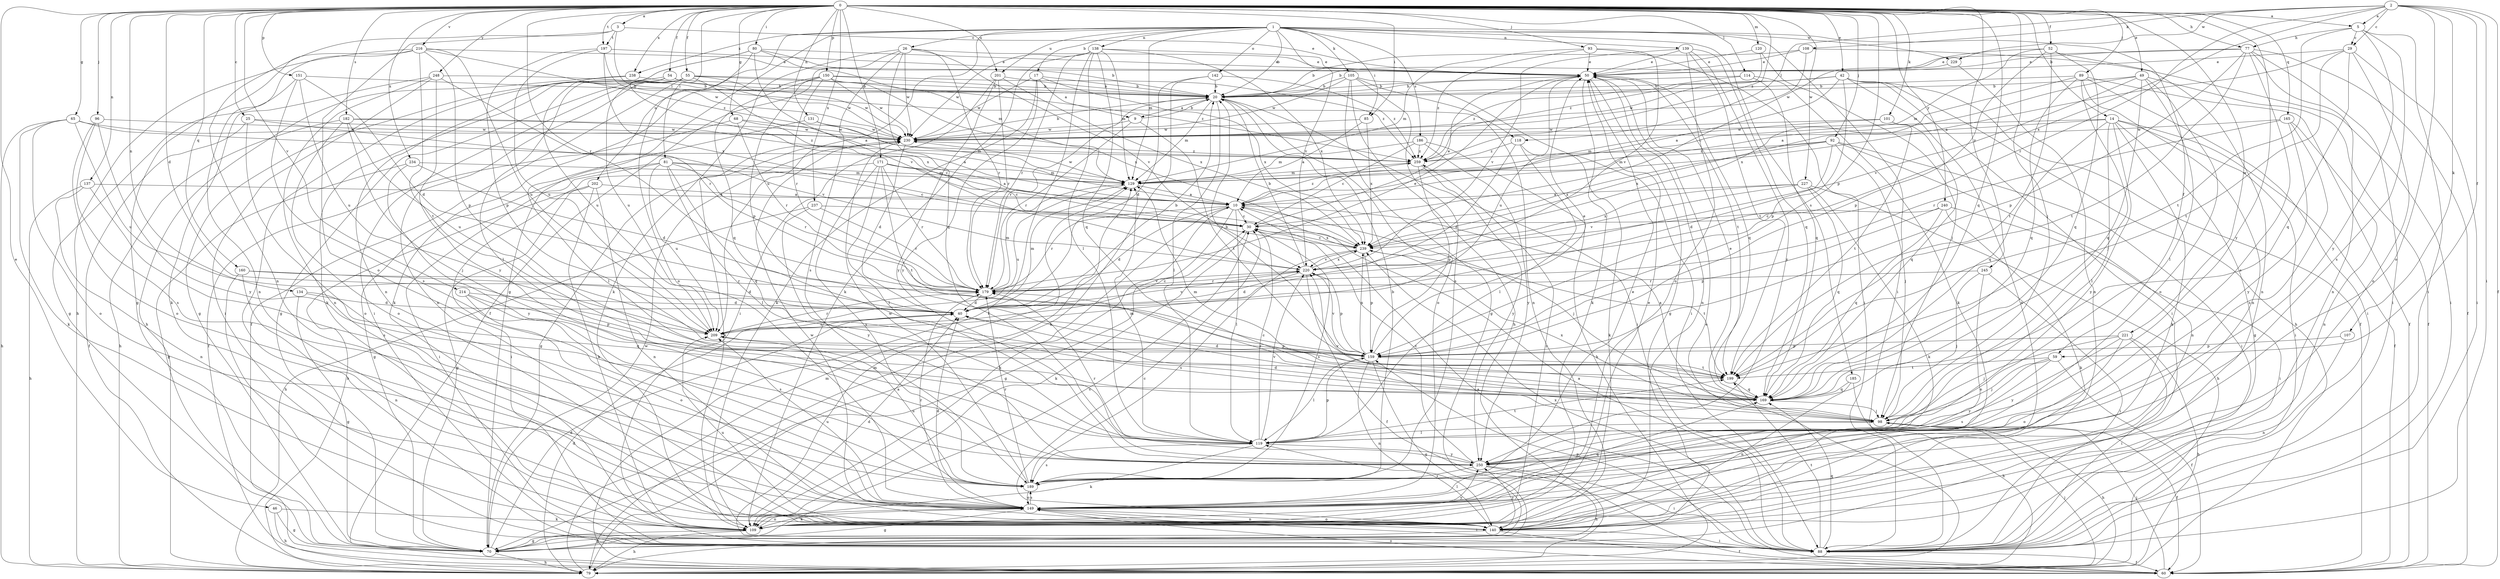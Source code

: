 strict digraph  {
0;
1;
2;
3;
5;
9;
10;
14;
17;
20;
25;
26;
29;
30;
40;
42;
46;
49;
50;
52;
54;
55;
59;
60;
65;
68;
70;
77;
79;
80;
81;
85;
88;
89;
92;
93;
96;
98;
101;
105;
107;
108;
109;
114;
118;
119;
120;
129;
131;
134;
137;
138;
139;
140;
142;
149;
150;
151;
159;
160;
165;
169;
171;
179;
182;
185;
186;
189;
197;
199;
201;
202;
209;
214;
216;
220;
221;
227;
229;
230;
234;
237;
238;
239;
240;
245;
248;
250;
259;
0 -> 3  [label=a];
0 -> 5  [label=a];
0 -> 14  [label=b];
0 -> 25  [label=c];
0 -> 40  [label=d];
0 -> 42  [label=e];
0 -> 46  [label=e];
0 -> 49  [label=e];
0 -> 52  [label=f];
0 -> 54  [label=f];
0 -> 55  [label=f];
0 -> 65  [label=g];
0 -> 68  [label=g];
0 -> 77  [label=h];
0 -> 80  [label=i];
0 -> 81  [label=i];
0 -> 85  [label=i];
0 -> 89  [label=j];
0 -> 92  [label=j];
0 -> 93  [label=j];
0 -> 96  [label=j];
0 -> 98  [label=j];
0 -> 101  [label=k];
0 -> 114  [label=l];
0 -> 120  [label=m];
0 -> 131  [label=n];
0 -> 134  [label=n];
0 -> 137  [label=n];
0 -> 150  [label=p];
0 -> 151  [label=p];
0 -> 159  [label=p];
0 -> 160  [label=q];
0 -> 165  [label=q];
0 -> 169  [label=q];
0 -> 171  [label=r];
0 -> 179  [label=r];
0 -> 182  [label=s];
0 -> 197  [label=t];
0 -> 201  [label=u];
0 -> 214  [label=v];
0 -> 216  [label=v];
0 -> 221  [label=w];
0 -> 227  [label=w];
0 -> 234  [label=x];
0 -> 237  [label=x];
0 -> 238  [label=x];
0 -> 240  [label=y];
0 -> 245  [label=y];
0 -> 248  [label=y];
0 -> 250  [label=y];
0 -> 259  [label=z];
1 -> 17  [label=b];
1 -> 20  [label=b];
1 -> 26  [label=c];
1 -> 59  [label=f];
1 -> 70  [label=g];
1 -> 85  [label=i];
1 -> 88  [label=i];
1 -> 105  [label=k];
1 -> 129  [label=m];
1 -> 138  [label=n];
1 -> 139  [label=n];
1 -> 142  [label=o];
1 -> 185  [label=s];
1 -> 186  [label=s];
1 -> 201  [label=u];
1 -> 202  [label=u];
1 -> 209  [label=u];
1 -> 220  [label=v];
1 -> 229  [label=w];
1 -> 238  [label=x];
2 -> 5  [label=a];
2 -> 29  [label=c];
2 -> 59  [label=f];
2 -> 60  [label=f];
2 -> 88  [label=i];
2 -> 107  [label=k];
2 -> 108  [label=k];
2 -> 118  [label=l];
2 -> 149  [label=o];
2 -> 179  [label=r];
2 -> 229  [label=w];
2 -> 239  [label=x];
3 -> 50  [label=e];
3 -> 118  [label=l];
3 -> 140  [label=n];
3 -> 149  [label=o];
3 -> 197  [label=t];
5 -> 29  [label=c];
5 -> 77  [label=h];
5 -> 88  [label=i];
5 -> 189  [label=s];
5 -> 199  [label=t];
5 -> 250  [label=y];
9 -> 20  [label=b];
9 -> 179  [label=r];
9 -> 199  [label=t];
9 -> 230  [label=w];
10 -> 30  [label=c];
10 -> 40  [label=d];
10 -> 70  [label=g];
10 -> 98  [label=j];
10 -> 109  [label=k];
10 -> 119  [label=l];
10 -> 179  [label=r];
10 -> 259  [label=z];
14 -> 60  [label=f];
14 -> 70  [label=g];
14 -> 88  [label=i];
14 -> 109  [label=k];
14 -> 119  [label=l];
14 -> 169  [label=q];
14 -> 230  [label=w];
14 -> 239  [label=x];
14 -> 250  [label=y];
17 -> 9  [label=a];
17 -> 20  [label=b];
17 -> 109  [label=k];
17 -> 230  [label=w];
17 -> 239  [label=x];
17 -> 250  [label=y];
20 -> 9  [label=a];
20 -> 88  [label=i];
20 -> 119  [label=l];
20 -> 129  [label=m];
20 -> 149  [label=o];
20 -> 179  [label=r];
25 -> 60  [label=f];
25 -> 149  [label=o];
25 -> 220  [label=v];
25 -> 230  [label=w];
26 -> 50  [label=e];
26 -> 60  [label=f];
26 -> 109  [label=k];
26 -> 169  [label=q];
26 -> 179  [label=r];
26 -> 189  [label=s];
26 -> 220  [label=v];
26 -> 230  [label=w];
29 -> 10  [label=a];
29 -> 50  [label=e];
29 -> 88  [label=i];
29 -> 149  [label=o];
29 -> 169  [label=q];
29 -> 199  [label=t];
30 -> 50  [label=e];
30 -> 109  [label=k];
30 -> 189  [label=s];
30 -> 239  [label=x];
40 -> 20  [label=b];
40 -> 129  [label=m];
40 -> 209  [label=u];
40 -> 220  [label=v];
42 -> 10  [label=a];
42 -> 20  [label=b];
42 -> 60  [label=f];
42 -> 79  [label=h];
42 -> 88  [label=i];
42 -> 140  [label=n];
42 -> 159  [label=p];
42 -> 230  [label=w];
46 -> 70  [label=g];
46 -> 79  [label=h];
46 -> 109  [label=k];
49 -> 10  [label=a];
49 -> 20  [label=b];
49 -> 60  [label=f];
49 -> 119  [label=l];
49 -> 149  [label=o];
49 -> 169  [label=q];
49 -> 220  [label=v];
50 -> 20  [label=b];
50 -> 70  [label=g];
50 -> 109  [label=k];
50 -> 140  [label=n];
50 -> 169  [label=q];
50 -> 199  [label=t];
50 -> 209  [label=u];
52 -> 50  [label=e];
52 -> 129  [label=m];
52 -> 140  [label=n];
52 -> 159  [label=p];
52 -> 169  [label=q];
52 -> 199  [label=t];
54 -> 20  [label=b];
54 -> 70  [label=g];
54 -> 119  [label=l];
54 -> 209  [label=u];
54 -> 230  [label=w];
54 -> 239  [label=x];
55 -> 10  [label=a];
55 -> 20  [label=b];
55 -> 60  [label=f];
55 -> 70  [label=g];
55 -> 88  [label=i];
55 -> 109  [label=k];
55 -> 140  [label=n];
55 -> 230  [label=w];
55 -> 259  [label=z];
59 -> 60  [label=f];
59 -> 98  [label=j];
59 -> 189  [label=s];
59 -> 199  [label=t];
59 -> 250  [label=y];
60 -> 10  [label=a];
60 -> 98  [label=j];
60 -> 149  [label=o];
65 -> 30  [label=c];
65 -> 79  [label=h];
65 -> 109  [label=k];
65 -> 149  [label=o];
65 -> 209  [label=u];
65 -> 230  [label=w];
68 -> 10  [label=a];
68 -> 60  [label=f];
68 -> 179  [label=r];
68 -> 230  [label=w];
70 -> 30  [label=c];
70 -> 40  [label=d];
70 -> 79  [label=h];
70 -> 230  [label=w];
77 -> 20  [label=b];
77 -> 50  [label=e];
77 -> 60  [label=f];
77 -> 88  [label=i];
77 -> 140  [label=n];
77 -> 159  [label=p];
77 -> 189  [label=s];
77 -> 199  [label=t];
79 -> 10  [label=a];
79 -> 40  [label=d];
79 -> 50  [label=e];
79 -> 98  [label=j];
79 -> 129  [label=m];
80 -> 20  [label=b];
80 -> 50  [label=e];
80 -> 88  [label=i];
80 -> 129  [label=m];
80 -> 140  [label=n];
80 -> 149  [label=o];
80 -> 220  [label=v];
81 -> 30  [label=c];
81 -> 70  [label=g];
81 -> 88  [label=i];
81 -> 119  [label=l];
81 -> 129  [label=m];
81 -> 169  [label=q];
81 -> 179  [label=r];
81 -> 209  [label=u];
85 -> 10  [label=a];
85 -> 230  [label=w];
85 -> 239  [label=x];
88 -> 10  [label=a];
88 -> 60  [label=f];
88 -> 129  [label=m];
88 -> 159  [label=p];
88 -> 169  [label=q];
88 -> 199  [label=t];
88 -> 239  [label=x];
89 -> 20  [label=b];
89 -> 60  [label=f];
89 -> 88  [label=i];
89 -> 98  [label=j];
89 -> 140  [label=n];
89 -> 169  [label=q];
89 -> 239  [label=x];
92 -> 40  [label=d];
92 -> 88  [label=i];
92 -> 98  [label=j];
92 -> 129  [label=m];
92 -> 140  [label=n];
92 -> 239  [label=x];
92 -> 259  [label=z];
93 -> 50  [label=e];
93 -> 88  [label=i];
93 -> 129  [label=m];
93 -> 220  [label=v];
93 -> 259  [label=z];
96 -> 149  [label=o];
96 -> 189  [label=s];
96 -> 230  [label=w];
96 -> 250  [label=y];
98 -> 40  [label=d];
98 -> 50  [label=e];
98 -> 60  [label=f];
98 -> 79  [label=h];
98 -> 119  [label=l];
98 -> 220  [label=v];
98 -> 239  [label=x];
101 -> 129  [label=m];
101 -> 169  [label=q];
101 -> 199  [label=t];
101 -> 230  [label=w];
105 -> 20  [label=b];
105 -> 70  [label=g];
105 -> 79  [label=h];
105 -> 88  [label=i];
105 -> 140  [label=n];
105 -> 189  [label=s];
105 -> 230  [label=w];
107 -> 140  [label=n];
107 -> 159  [label=p];
108 -> 20  [label=b];
108 -> 50  [label=e];
108 -> 88  [label=i];
108 -> 230  [label=w];
109 -> 40  [label=d];
109 -> 50  [label=e];
109 -> 70  [label=g];
109 -> 79  [label=h];
109 -> 149  [label=o];
109 -> 250  [label=y];
109 -> 259  [label=z];
114 -> 20  [label=b];
114 -> 109  [label=k];
114 -> 169  [label=q];
114 -> 259  [label=z];
118 -> 40  [label=d];
118 -> 109  [label=k];
118 -> 119  [label=l];
118 -> 259  [label=z];
119 -> 30  [label=c];
119 -> 109  [label=k];
119 -> 129  [label=m];
119 -> 159  [label=p];
119 -> 189  [label=s];
119 -> 199  [label=t];
119 -> 220  [label=v];
119 -> 250  [label=y];
120 -> 50  [label=e];
120 -> 98  [label=j];
120 -> 259  [label=z];
129 -> 10  [label=a];
129 -> 209  [label=u];
129 -> 230  [label=w];
131 -> 119  [label=l];
131 -> 129  [label=m];
131 -> 230  [label=w];
134 -> 40  [label=d];
134 -> 70  [label=g];
134 -> 169  [label=q];
137 -> 10  [label=a];
137 -> 79  [label=h];
137 -> 140  [label=n];
137 -> 189  [label=s];
138 -> 50  [label=e];
138 -> 60  [label=f];
138 -> 109  [label=k];
138 -> 119  [label=l];
138 -> 129  [label=m];
138 -> 169  [label=q];
138 -> 179  [label=r];
138 -> 230  [label=w];
138 -> 239  [label=x];
139 -> 50  [label=e];
139 -> 149  [label=o];
139 -> 169  [label=q];
139 -> 199  [label=t];
139 -> 220  [label=v];
139 -> 250  [label=y];
140 -> 30  [label=c];
140 -> 60  [label=f];
140 -> 70  [label=g];
140 -> 88  [label=i];
140 -> 119  [label=l];
140 -> 149  [label=o];
140 -> 209  [label=u];
140 -> 230  [label=w];
140 -> 250  [label=y];
142 -> 20  [label=b];
142 -> 40  [label=d];
142 -> 79  [label=h];
142 -> 259  [label=z];
149 -> 40  [label=d];
149 -> 50  [label=e];
149 -> 70  [label=g];
149 -> 88  [label=i];
149 -> 109  [label=k];
149 -> 140  [label=n];
149 -> 169  [label=q];
149 -> 179  [label=r];
149 -> 189  [label=s];
149 -> 209  [label=u];
150 -> 20  [label=b];
150 -> 109  [label=k];
150 -> 159  [label=p];
150 -> 169  [label=q];
150 -> 179  [label=r];
150 -> 230  [label=w];
150 -> 239  [label=x];
150 -> 259  [label=z];
151 -> 20  [label=b];
151 -> 40  [label=d];
151 -> 70  [label=g];
151 -> 189  [label=s];
151 -> 209  [label=u];
159 -> 20  [label=b];
159 -> 50  [label=e];
159 -> 70  [label=g];
159 -> 119  [label=l];
159 -> 140  [label=n];
159 -> 199  [label=t];
159 -> 220  [label=v];
159 -> 239  [label=x];
160 -> 40  [label=d];
160 -> 88  [label=i];
160 -> 140  [label=n];
160 -> 179  [label=r];
165 -> 140  [label=n];
165 -> 179  [label=r];
165 -> 189  [label=s];
165 -> 230  [label=w];
165 -> 250  [label=y];
169 -> 10  [label=a];
169 -> 98  [label=j];
169 -> 129  [label=m];
169 -> 179  [label=r];
171 -> 10  [label=a];
171 -> 30  [label=c];
171 -> 88  [label=i];
171 -> 119  [label=l];
171 -> 129  [label=m];
171 -> 179  [label=r];
171 -> 189  [label=s];
171 -> 199  [label=t];
179 -> 40  [label=d];
179 -> 50  [label=e];
179 -> 129  [label=m];
179 -> 220  [label=v];
182 -> 79  [label=h];
182 -> 98  [label=j];
182 -> 149  [label=o];
182 -> 209  [label=u];
182 -> 230  [label=w];
182 -> 259  [label=z];
185 -> 79  [label=h];
185 -> 140  [label=n];
185 -> 169  [label=q];
186 -> 30  [label=c];
186 -> 79  [label=h];
186 -> 129  [label=m];
186 -> 250  [label=y];
186 -> 259  [label=z];
189 -> 20  [label=b];
189 -> 149  [label=o];
189 -> 179  [label=r];
189 -> 209  [label=u];
189 -> 230  [label=w];
197 -> 50  [label=e];
197 -> 159  [label=p];
197 -> 209  [label=u];
197 -> 230  [label=w];
197 -> 239  [label=x];
199 -> 40  [label=d];
199 -> 169  [label=q];
201 -> 20  [label=b];
201 -> 88  [label=i];
201 -> 179  [label=r];
201 -> 239  [label=x];
201 -> 250  [label=y];
202 -> 10  [label=a];
202 -> 70  [label=g];
202 -> 79  [label=h];
202 -> 109  [label=k];
202 -> 140  [label=n];
209 -> 30  [label=c];
209 -> 159  [label=p];
209 -> 179  [label=r];
214 -> 40  [label=d];
214 -> 149  [label=o];
214 -> 159  [label=p];
214 -> 189  [label=s];
216 -> 50  [label=e];
216 -> 70  [label=g];
216 -> 79  [label=h];
216 -> 140  [label=n];
216 -> 159  [label=p];
216 -> 199  [label=t];
216 -> 209  [label=u];
216 -> 259  [label=z];
220 -> 20  [label=b];
220 -> 40  [label=d];
220 -> 60  [label=f];
220 -> 159  [label=p];
220 -> 179  [label=r];
220 -> 239  [label=x];
221 -> 79  [label=h];
221 -> 88  [label=i];
221 -> 98  [label=j];
221 -> 149  [label=o];
221 -> 159  [label=p];
221 -> 250  [label=y];
227 -> 10  [label=a];
227 -> 79  [label=h];
227 -> 109  [label=k];
227 -> 169  [label=q];
227 -> 220  [label=v];
227 -> 239  [label=x];
229 -> 30  [label=c];
229 -> 140  [label=n];
230 -> 20  [label=b];
230 -> 40  [label=d];
230 -> 70  [label=g];
230 -> 109  [label=k];
230 -> 259  [label=z];
234 -> 40  [label=d];
234 -> 70  [label=g];
234 -> 129  [label=m];
234 -> 250  [label=y];
237 -> 30  [label=c];
237 -> 79  [label=h];
237 -> 179  [label=r];
237 -> 250  [label=y];
238 -> 20  [label=b];
238 -> 79  [label=h];
238 -> 209  [label=u];
239 -> 30  [label=c];
239 -> 159  [label=p];
239 -> 189  [label=s];
239 -> 199  [label=t];
239 -> 220  [label=v];
240 -> 30  [label=c];
240 -> 88  [label=i];
240 -> 109  [label=k];
240 -> 159  [label=p];
240 -> 169  [label=q];
245 -> 88  [label=i];
245 -> 98  [label=j];
245 -> 149  [label=o];
245 -> 179  [label=r];
248 -> 20  [label=b];
248 -> 88  [label=i];
248 -> 109  [label=k];
248 -> 140  [label=n];
248 -> 179  [label=r];
248 -> 250  [label=y];
250 -> 30  [label=c];
250 -> 79  [label=h];
250 -> 88  [label=i];
250 -> 179  [label=r];
250 -> 189  [label=s];
259 -> 129  [label=m];
259 -> 159  [label=p];
259 -> 250  [label=y];
}

